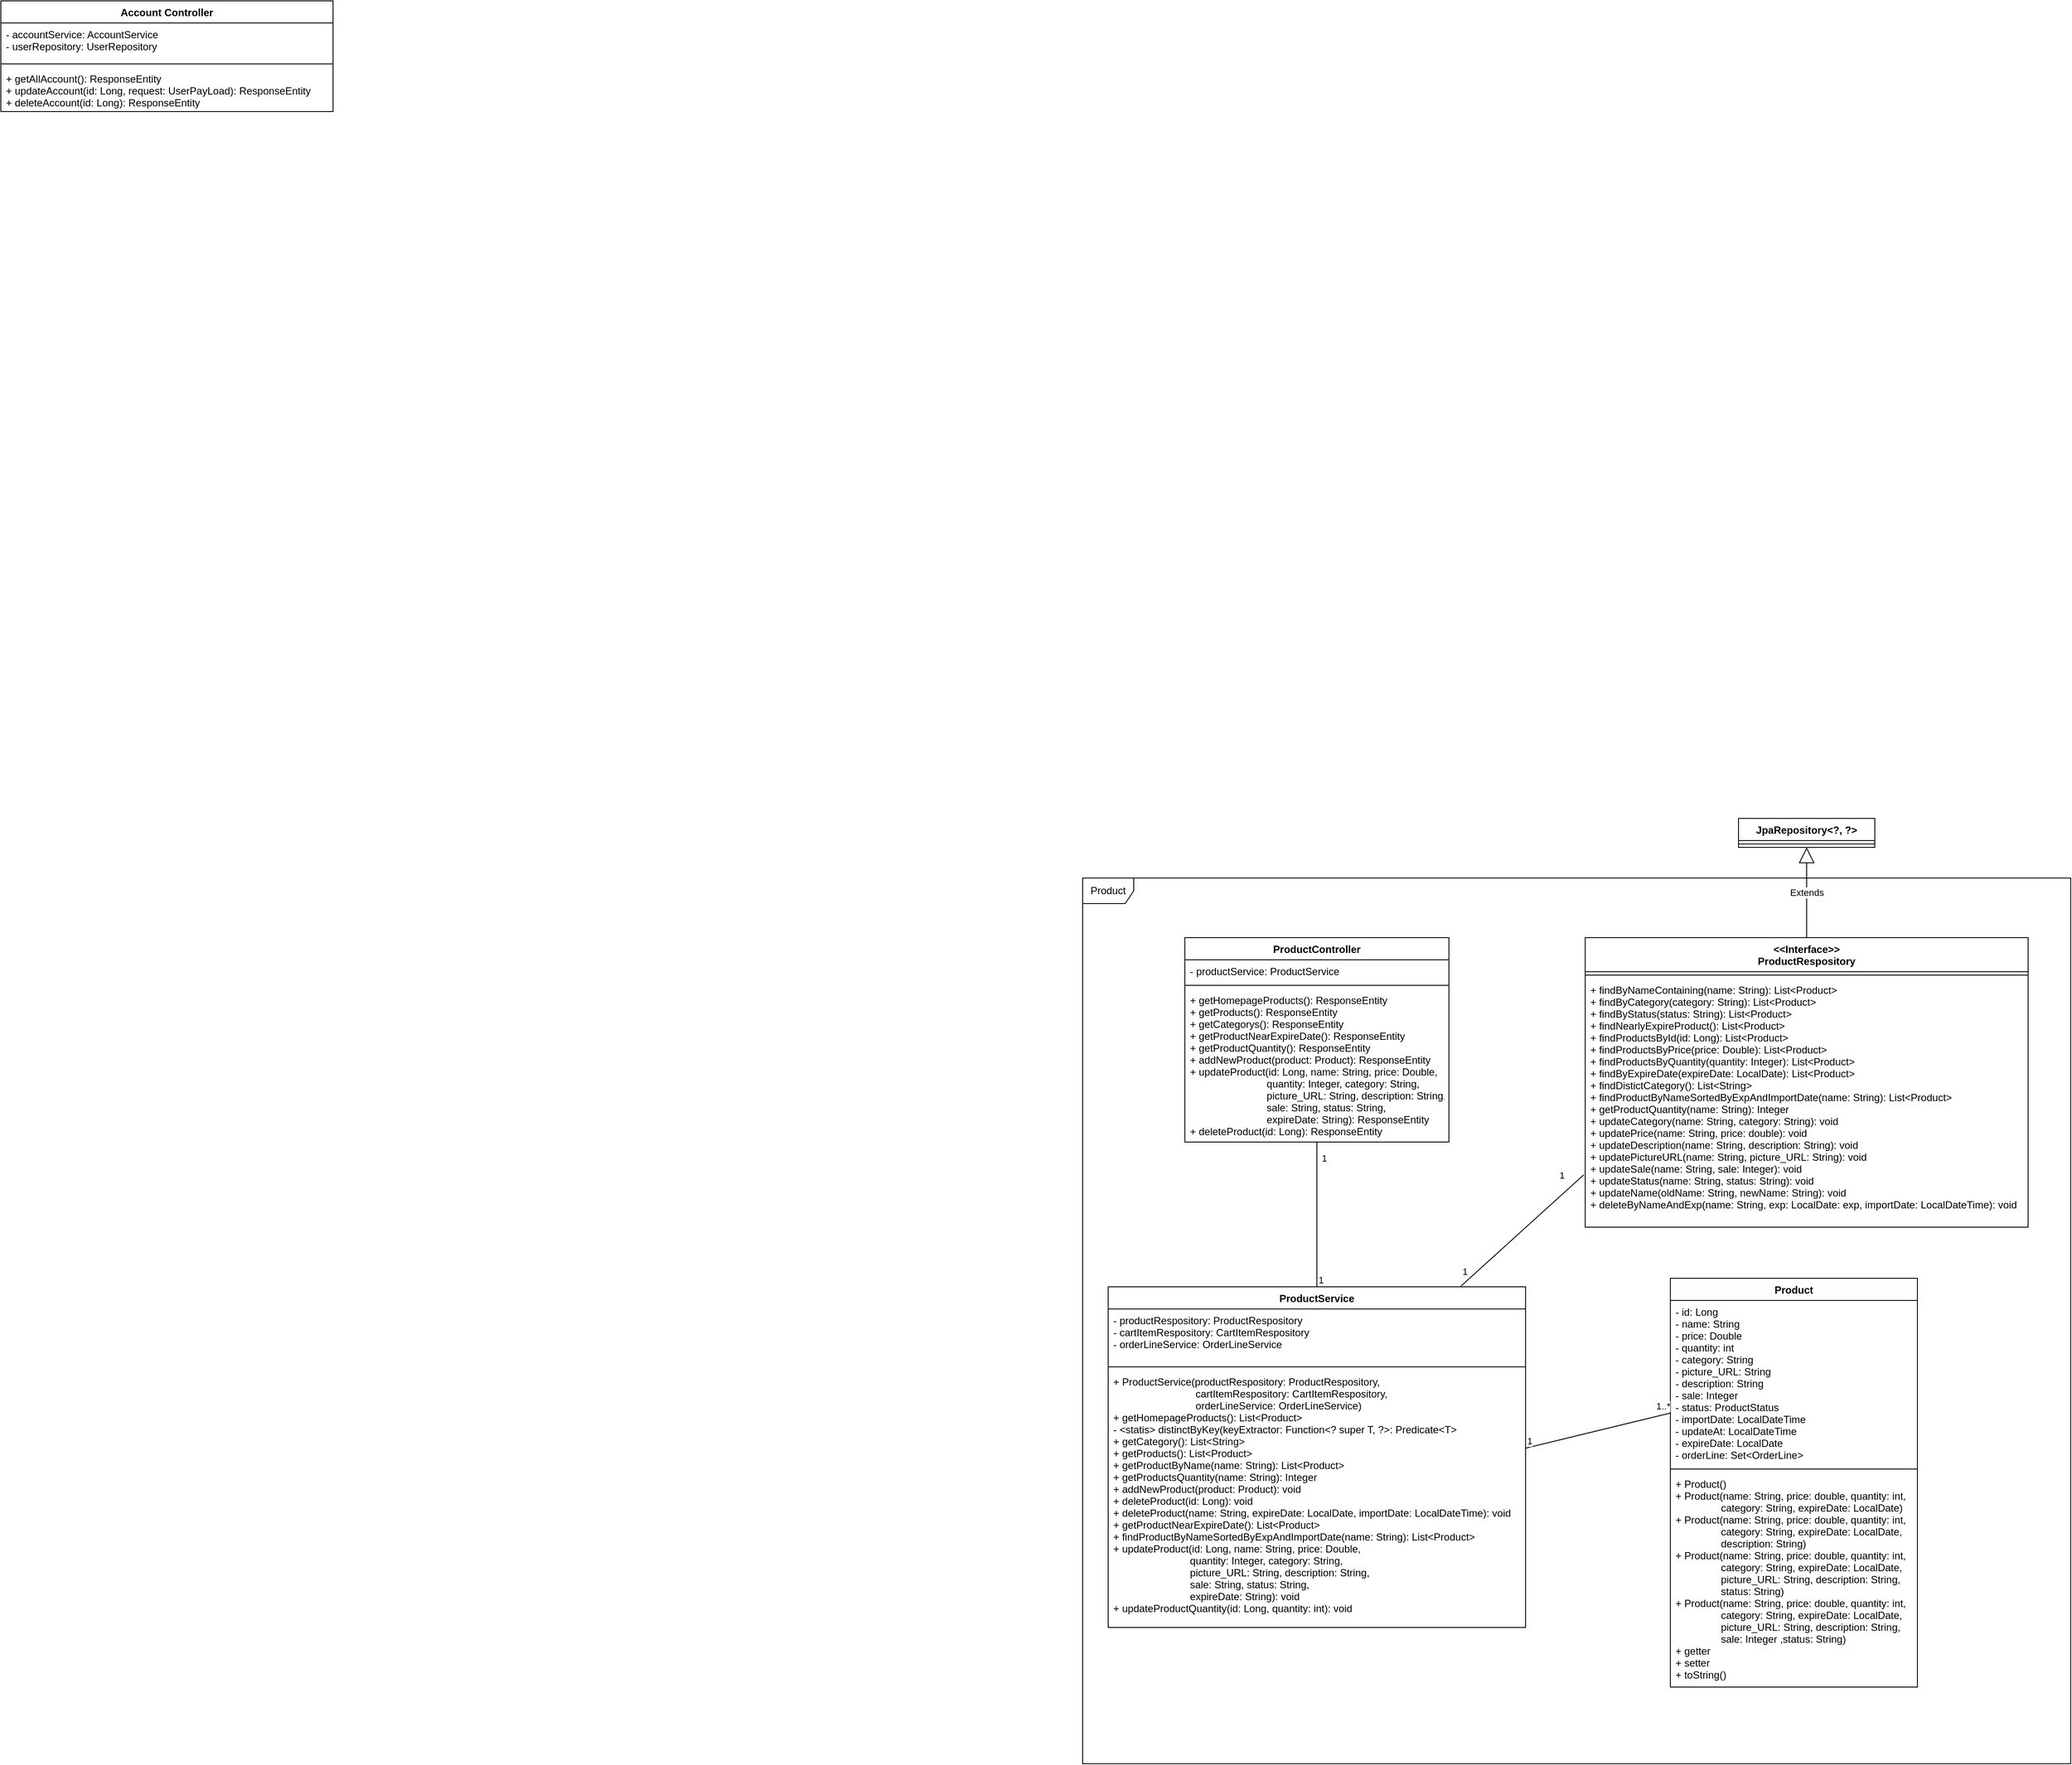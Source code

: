 <mxfile version="14.2.7" type="github">
  <diagram id="uzqernyKfh6pWcLg8lgZ" name="Page-1">
    <mxGraphModel dx="6482" dy="6527" grid="1" gridSize="10" guides="1" tooltips="1" connect="1" arrows="1" fold="1" page="1" pageScale="1" pageWidth="850" pageHeight="1100" math="0" shadow="0">
      <root>
        <mxCell id="0" />
        <mxCell id="1" parent="0" />
        <mxCell id="qUvDU30d2znPsJFL0WZq-1" value="Account Controller" style="swimlane;fontStyle=1;align=center;verticalAlign=top;childLayout=stackLayout;horizontal=1;startSize=26;horizontalStack=0;resizeParent=1;resizeParentMax=0;resizeLast=0;collapsible=1;marginBottom=0;" parent="1" vertex="1">
          <mxGeometry x="-1000" y="-1020" width="390" height="130" as="geometry" />
        </mxCell>
        <mxCell id="qUvDU30d2znPsJFL0WZq-2" value="- accountService: AccountService&#xa;- userRepository: UserRepository&#xa;" style="text;strokeColor=none;fillColor=none;align=left;verticalAlign=top;spacingLeft=4;spacingRight=4;overflow=hidden;rotatable=0;points=[[0,0.5],[1,0.5]];portConstraint=eastwest;" parent="qUvDU30d2znPsJFL0WZq-1" vertex="1">
          <mxGeometry y="26" width="390" height="44" as="geometry" />
        </mxCell>
        <mxCell id="qUvDU30d2znPsJFL0WZq-3" value="" style="line;strokeWidth=1;fillColor=none;align=left;verticalAlign=middle;spacingTop=-1;spacingLeft=3;spacingRight=3;rotatable=0;labelPosition=right;points=[];portConstraint=eastwest;" parent="qUvDU30d2znPsJFL0WZq-1" vertex="1">
          <mxGeometry y="70" width="390" height="8" as="geometry" />
        </mxCell>
        <mxCell id="qUvDU30d2znPsJFL0WZq-4" value="+ getAllAccount(): ResponseEntity&#xa;+ updateAccount(id: Long, request: UserPayLoad): ResponseEntity&#xa;+ deleteAccount(id: Long): ResponseEntity&#xa;" style="text;strokeColor=none;fillColor=none;align=left;verticalAlign=top;spacingLeft=4;spacingRight=4;overflow=hidden;rotatable=0;points=[[0,0.5],[1,0.5]];portConstraint=eastwest;" parent="qUvDU30d2znPsJFL0WZq-1" vertex="1">
          <mxGeometry y="78" width="390" height="52" as="geometry" />
        </mxCell>
        <mxCell id="0BFNx-fd1TaQjqffZDhe-2" value="ProductController" style="swimlane;fontStyle=1;align=center;verticalAlign=top;childLayout=stackLayout;horizontal=1;startSize=26;horizontalStack=0;resizeParent=1;resizeParentMax=0;resizeLast=0;collapsible=1;marginBottom=0;" vertex="1" parent="1">
          <mxGeometry x="390" y="80" width="310" height="240" as="geometry" />
        </mxCell>
        <mxCell id="0BFNx-fd1TaQjqffZDhe-3" value="- productService: ProductService" style="text;strokeColor=none;fillColor=none;align=left;verticalAlign=top;spacingLeft=4;spacingRight=4;overflow=hidden;rotatable=0;points=[[0,0.5],[1,0.5]];portConstraint=eastwest;" vertex="1" parent="0BFNx-fd1TaQjqffZDhe-2">
          <mxGeometry y="26" width="310" height="26" as="geometry" />
        </mxCell>
        <mxCell id="0BFNx-fd1TaQjqffZDhe-4" value="" style="line;strokeWidth=1;fillColor=none;align=left;verticalAlign=middle;spacingTop=-1;spacingLeft=3;spacingRight=3;rotatable=0;labelPosition=right;points=[];portConstraint=eastwest;" vertex="1" parent="0BFNx-fd1TaQjqffZDhe-2">
          <mxGeometry y="52" width="310" height="8" as="geometry" />
        </mxCell>
        <mxCell id="0BFNx-fd1TaQjqffZDhe-5" value="+ getHomepageProducts(): ResponseEntity&#xa;+ getProducts(): ResponseEntity&#xa;+ getCategorys(): ResponseEntity&#xa;+ getProductNearExpireDate(): ResponseEntity&#xa;+ getProductQuantity(): ResponseEntity&#xa;+ addNewProduct(product: Product): ResponseEntity&#xa;+ updateProduct(id: Long, name: String, price: Double, &#xa;                           quantity: Integer, category: String,&#xa;                           picture_URL: String, description: String,&#xa;                           sale: String, status: String,&#xa;                           expireDate: String): ResponseEntity&#xa;+ deleteProduct(id: Long): ResponseEntity" style="text;strokeColor=none;fillColor=none;align=left;verticalAlign=top;spacingLeft=4;spacingRight=4;overflow=hidden;rotatable=0;points=[[0,0.5],[1,0.5]];portConstraint=eastwest;" vertex="1" parent="0BFNx-fd1TaQjqffZDhe-2">
          <mxGeometry y="60" width="310" height="180" as="geometry" />
        </mxCell>
        <mxCell id="0BFNx-fd1TaQjqffZDhe-6" value="ProductService" style="swimlane;fontStyle=1;align=center;verticalAlign=top;childLayout=stackLayout;horizontal=1;startSize=26;horizontalStack=0;resizeParent=1;resizeParentMax=0;resizeLast=0;collapsible=1;marginBottom=0;" vertex="1" parent="1">
          <mxGeometry x="300" y="490" width="490" height="400" as="geometry" />
        </mxCell>
        <mxCell id="0BFNx-fd1TaQjqffZDhe-7" value="- productRespository: ProductRespository&#xa;- cartItemRespository: CartItemRespository&#xa;- orderLineService: OrderLineService" style="text;strokeColor=none;fillColor=none;align=left;verticalAlign=top;spacingLeft=4;spacingRight=4;overflow=hidden;rotatable=0;points=[[0,0.5],[1,0.5]];portConstraint=eastwest;" vertex="1" parent="0BFNx-fd1TaQjqffZDhe-6">
          <mxGeometry y="26" width="490" height="64" as="geometry" />
        </mxCell>
        <mxCell id="0BFNx-fd1TaQjqffZDhe-8" value="" style="line;strokeWidth=1;fillColor=none;align=left;verticalAlign=middle;spacingTop=-1;spacingLeft=3;spacingRight=3;rotatable=0;labelPosition=right;points=[];portConstraint=eastwest;" vertex="1" parent="0BFNx-fd1TaQjqffZDhe-6">
          <mxGeometry y="90" width="490" height="8" as="geometry" />
        </mxCell>
        <mxCell id="0BFNx-fd1TaQjqffZDhe-9" value="+ ProductService(productRespository: ProductRespository,&#xa;                             cartItemRespository: CartItemRespository,&#xa;                             orderLineService: OrderLineService)&#xa;+ getHomepageProducts(): List&lt;Product&gt;&#xa;- &lt;statis&gt; distinctByKey(keyExtractor: Function&lt;? super T, ?&gt;: Predicate&lt;T&gt;&#xa;+ getCategory(): List&lt;String&gt;&#xa;+ getProducts(): List&lt;Product&gt;&#xa;+ getProductByName(name: String): List&lt;Product&gt;&#xa;+ getProductsQuantity(name: String): Integer&#xa;+ addNewProduct(product: Product): void&#xa;+ deleteProduct(id: Long): void&#xa;+ deleteProduct(name: String, expireDate: LocalDate, importDate: LocalDateTime): void&#xa;+ getProductNearExpireDate(): List&lt;Product&gt;&#xa;+ findProductByNameSortedByExpAndImportDate(name: String): List&lt;Product&gt;&#xa;+ updateProduct(id: Long, name: String, price: Double,&#xa;                           quantity: Integer, category: String,&#xa;                           picture_URL: String, description: String,&#xa;                           sale: String, status: String,&#xa;                           expireDate: String): void&#xa;+ updateProductQuantity(id: Long, quantity: int): void" style="text;strokeColor=none;fillColor=none;align=left;verticalAlign=top;spacingLeft=4;spacingRight=4;overflow=hidden;rotatable=0;points=[[0,0.5],[1,0.5]];portConstraint=eastwest;" vertex="1" parent="0BFNx-fd1TaQjqffZDhe-6">
          <mxGeometry y="98" width="490" height="302" as="geometry" />
        </mxCell>
        <mxCell id="0BFNx-fd1TaQjqffZDhe-10" value="&lt;&lt;Interface&gt;&gt;&#xa;ProductRespository" style="swimlane;fontStyle=1;align=center;verticalAlign=top;childLayout=stackLayout;horizontal=1;startSize=40;horizontalStack=0;resizeParent=1;resizeParentMax=0;resizeLast=0;collapsible=1;marginBottom=0;" vertex="1" parent="1">
          <mxGeometry x="860" y="80" width="520" height="340" as="geometry" />
        </mxCell>
        <mxCell id="0BFNx-fd1TaQjqffZDhe-12" value="" style="line;strokeWidth=1;fillColor=none;align=left;verticalAlign=middle;spacingTop=-1;spacingLeft=3;spacingRight=3;rotatable=0;labelPosition=right;points=[];portConstraint=eastwest;" vertex="1" parent="0BFNx-fd1TaQjqffZDhe-10">
          <mxGeometry y="40" width="520" height="8" as="geometry" />
        </mxCell>
        <mxCell id="0BFNx-fd1TaQjqffZDhe-13" value="+ findByNameContaining(name: String): List&lt;Product&gt;&#xa;+ findByCategory(category: String): List&lt;Product&gt;&#xa;+ findByStatus(status: String): List&lt;Product&gt;&#xa;+ findNearlyExpireProduct(): List&lt;Product&gt; &#xa;+ findProductsById(id: Long): List&lt;Product&gt;&#xa;+ findProductsByPrice(price: Double): List&lt;Product&gt;&#xa;+ findProductsByQuantity(quantity: Integer): List&lt;Product&gt;&#xa;+ findByExpireDate(expireDate: LocalDate): List&lt;Product&gt;&#xa;+ findDistictCategory(): List&lt;String&gt;&#xa;+ findProductByNameSortedByExpAndImportDate(name: String): List&lt;Product&gt;&#xa;+ getProductQuantity(name: String): Integer&#xa;+ updateCategory(name: String, category: String): void&#xa;+ updatePrice(name: String, price: double): void&#xa;+ updateDescription(name: String, description: String): void&#xa;+ updatePictureURL(name: String, picture_URL: String): void&#xa;+ updateSale(name: String, sale: Integer): void&#xa;+ updateStatus(name: String, status: String): void&#xa;+ updateName(oldName: String, newName: String): void&#xa;+ deleteByNameAndExp(name: String, exp: LocalDate: exp, importDate: LocalDateTime): void" style="text;strokeColor=none;fillColor=none;align=left;verticalAlign=top;spacingLeft=4;spacingRight=4;overflow=hidden;rotatable=0;points=[[0,0.5],[1,0.5]];portConstraint=eastwest;" vertex="1" parent="0BFNx-fd1TaQjqffZDhe-10">
          <mxGeometry y="48" width="520" height="292" as="geometry" />
        </mxCell>
        <mxCell id="0BFNx-fd1TaQjqffZDhe-20" value="JpaRepository&lt;?, ?&gt;" style="swimlane;fontStyle=1;align=center;verticalAlign=top;childLayout=stackLayout;horizontal=1;startSize=26;horizontalStack=0;resizeParent=1;resizeParentMax=0;resizeLast=0;collapsible=1;marginBottom=0;" vertex="1" parent="1">
          <mxGeometry x="1040" y="-60" width="160" height="34" as="geometry" />
        </mxCell>
        <mxCell id="0BFNx-fd1TaQjqffZDhe-22" value="" style="line;strokeWidth=1;fillColor=none;align=left;verticalAlign=middle;spacingTop=-1;spacingLeft=3;spacingRight=3;rotatable=0;labelPosition=right;points=[];portConstraint=eastwest;" vertex="1" parent="0BFNx-fd1TaQjqffZDhe-20">
          <mxGeometry y="26" width="160" height="8" as="geometry" />
        </mxCell>
        <mxCell id="0BFNx-fd1TaQjqffZDhe-24" value="Extends" style="endArrow=block;endSize=16;endFill=0;html=1;entryX=0.5;entryY=1;entryDx=0;entryDy=0;exitX=0.5;exitY=0;exitDx=0;exitDy=0;" edge="1" parent="1" source="0BFNx-fd1TaQjqffZDhe-10" target="0BFNx-fd1TaQjqffZDhe-20">
          <mxGeometry width="160" relative="1" as="geometry">
            <mxPoint x="1120" y="70" as="sourcePoint" />
            <mxPoint x="1220" y="10" as="targetPoint" />
          </mxGeometry>
        </mxCell>
        <mxCell id="0BFNx-fd1TaQjqffZDhe-30" value="Product" style="swimlane;fontStyle=1;align=center;verticalAlign=top;childLayout=stackLayout;horizontal=1;startSize=26;horizontalStack=0;resizeParent=1;resizeParentMax=0;resizeLast=0;collapsible=1;marginBottom=0;" vertex="1" parent="1">
          <mxGeometry x="960" y="480" width="290" height="480" as="geometry" />
        </mxCell>
        <mxCell id="0BFNx-fd1TaQjqffZDhe-31" value="- id: Long&#xa;- name: String&#xa;- price: Double&#xa;- quantity: int&#xa;- category: String&#xa;- picture_URL: String&#xa;- description: String&#xa;- sale: Integer&#xa;- status: ProductStatus&#xa;- importDate: LocalDateTime&#xa;- updateAt: LocalDateTime&#xa;- expireDate: LocalDate&#xa;- orderLine: Set&lt;OrderLine&gt;" style="text;strokeColor=none;fillColor=none;align=left;verticalAlign=top;spacingLeft=4;spacingRight=4;overflow=hidden;rotatable=0;points=[[0,0.5],[1,0.5]];portConstraint=eastwest;" vertex="1" parent="0BFNx-fd1TaQjqffZDhe-30">
          <mxGeometry y="26" width="290" height="194" as="geometry" />
        </mxCell>
        <mxCell id="0BFNx-fd1TaQjqffZDhe-32" value="" style="line;strokeWidth=1;fillColor=none;align=left;verticalAlign=middle;spacingTop=-1;spacingLeft=3;spacingRight=3;rotatable=0;labelPosition=right;points=[];portConstraint=eastwest;" vertex="1" parent="0BFNx-fd1TaQjqffZDhe-30">
          <mxGeometry y="220" width="290" height="8" as="geometry" />
        </mxCell>
        <mxCell id="0BFNx-fd1TaQjqffZDhe-33" value="+ Product()&#xa;+ Product(name: String, price: double, quantity: int,&#xa;                category: String, expireDate: LocalDate)&#xa;+ Product(name: String, price: double, quantity: int,&#xa;                category: String, expireDate: LocalDate,&#xa;                description: String)&#xa;+ Product(name: String, price: double, quantity: int,&#xa;                category: String, expireDate: LocalDate,&#xa;                picture_URL: String, description: String,&#xa;                status: String)&#xa;+ Product(name: String, price: double, quantity: int,&#xa;                category: String, expireDate: LocalDate,&#xa;                picture_URL: String, description: String,&#xa;                sale: Integer ,status: String)&#xa;+ getter&#xa;+ setter&#xa;+ toString()" style="text;strokeColor=none;fillColor=none;align=left;verticalAlign=top;spacingLeft=4;spacingRight=4;overflow=hidden;rotatable=0;points=[[0,0.5],[1,0.5]];portConstraint=eastwest;" vertex="1" parent="0BFNx-fd1TaQjqffZDhe-30">
          <mxGeometry y="228" width="290" height="252" as="geometry" />
        </mxCell>
        <mxCell id="0BFNx-fd1TaQjqffZDhe-38" value="" style="endArrow=none;html=1;" edge="1" parent="1" source="0BFNx-fd1TaQjqffZDhe-9" target="0BFNx-fd1TaQjqffZDhe-31">
          <mxGeometry relative="1" as="geometry">
            <mxPoint x="790" y="620" as="sourcePoint" />
            <mxPoint x="950" y="620" as="targetPoint" />
          </mxGeometry>
        </mxCell>
        <mxCell id="0BFNx-fd1TaQjqffZDhe-39" value="1" style="edgeLabel;resizable=0;html=1;align=left;verticalAlign=bottom;" connectable="0" vertex="1" parent="0BFNx-fd1TaQjqffZDhe-38">
          <mxGeometry x="-1" relative="1" as="geometry" />
        </mxCell>
        <mxCell id="0BFNx-fd1TaQjqffZDhe-40" value="1..*" style="edgeLabel;resizable=0;html=1;align=right;verticalAlign=bottom;" connectable="0" vertex="1" parent="0BFNx-fd1TaQjqffZDhe-38">
          <mxGeometry x="1" relative="1" as="geometry" />
        </mxCell>
        <mxCell id="0BFNx-fd1TaQjqffZDhe-41" value="" style="endArrow=none;html=1;exitX=0.5;exitY=0;exitDx=0;exitDy=0;" edge="1" parent="1" source="0BFNx-fd1TaQjqffZDhe-6" target="0BFNx-fd1TaQjqffZDhe-5">
          <mxGeometry relative="1" as="geometry">
            <mxPoint x="470" y="420.002" as="sourcePoint" />
            <mxPoint x="650" y="380.213" as="targetPoint" />
          </mxGeometry>
        </mxCell>
        <mxCell id="0BFNx-fd1TaQjqffZDhe-42" value="1" style="edgeLabel;resizable=0;html=1;align=left;verticalAlign=bottom;" connectable="0" vertex="1" parent="0BFNx-fd1TaQjqffZDhe-41">
          <mxGeometry x="-1" relative="1" as="geometry" />
        </mxCell>
        <mxCell id="0BFNx-fd1TaQjqffZDhe-43" value="1" style="edgeLabel;resizable=0;html=1;align=right;verticalAlign=bottom;" connectable="0" vertex="1" parent="0BFNx-fd1TaQjqffZDhe-41">
          <mxGeometry x="1" relative="1" as="geometry">
            <mxPoint x="12.44" y="27.22" as="offset" />
          </mxGeometry>
        </mxCell>
        <mxCell id="0BFNx-fd1TaQjqffZDhe-45" value="" style="endArrow=none;html=1;exitX=0.845;exitY=-0.002;exitDx=0;exitDy=0;entryX=-0.003;entryY=0.789;entryDx=0;entryDy=0;entryPerimeter=0;exitPerimeter=0;" edge="1" parent="1" source="0BFNx-fd1TaQjqffZDhe-6" target="0BFNx-fd1TaQjqffZDhe-13">
          <mxGeometry relative="1" as="geometry">
            <mxPoint x="545" y="490.0" as="sourcePoint" />
            <mxPoint x="551.4" y="330.0" as="targetPoint" />
          </mxGeometry>
        </mxCell>
        <mxCell id="0BFNx-fd1TaQjqffZDhe-46" value="1" style="edgeLabel;resizable=0;html=1;align=left;verticalAlign=bottom;" connectable="0" vertex="1" parent="0BFNx-fd1TaQjqffZDhe-45">
          <mxGeometry x="-1" relative="1" as="geometry">
            <mxPoint y="-9.2" as="offset" />
          </mxGeometry>
        </mxCell>
        <mxCell id="0BFNx-fd1TaQjqffZDhe-47" value="1" style="edgeLabel;resizable=0;html=1;align=right;verticalAlign=bottom;" connectable="0" vertex="1" parent="0BFNx-fd1TaQjqffZDhe-45">
          <mxGeometry x="1" relative="1" as="geometry">
            <mxPoint x="-22.23" y="8.74" as="offset" />
          </mxGeometry>
        </mxCell>
        <mxCell id="0BFNx-fd1TaQjqffZDhe-48" value="Product" style="shape=umlFrame;whiteSpace=wrap;html=1;" vertex="1" parent="1">
          <mxGeometry x="270" y="10" width="1160" height="1040" as="geometry" />
        </mxCell>
      </root>
    </mxGraphModel>
  </diagram>
</mxfile>
